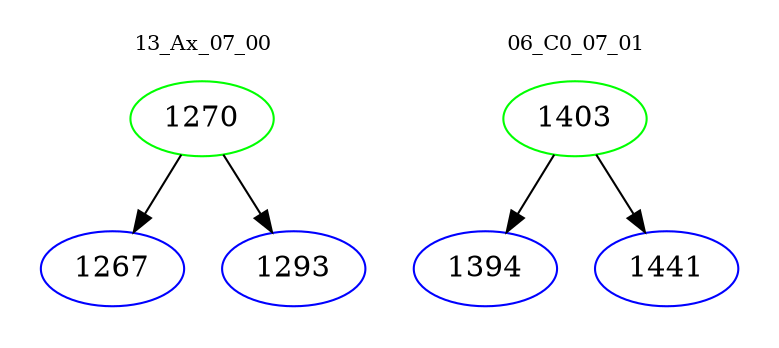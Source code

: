 digraph{
subgraph cluster_0 {
color = white
label = "13_Ax_07_00";
fontsize=10;
T0_1270 [label="1270", color="green"]
T0_1270 -> T0_1267 [color="black"]
T0_1267 [label="1267", color="blue"]
T0_1270 -> T0_1293 [color="black"]
T0_1293 [label="1293", color="blue"]
}
subgraph cluster_1 {
color = white
label = "06_C0_07_01";
fontsize=10;
T1_1403 [label="1403", color="green"]
T1_1403 -> T1_1394 [color="black"]
T1_1394 [label="1394", color="blue"]
T1_1403 -> T1_1441 [color="black"]
T1_1441 [label="1441", color="blue"]
}
}
